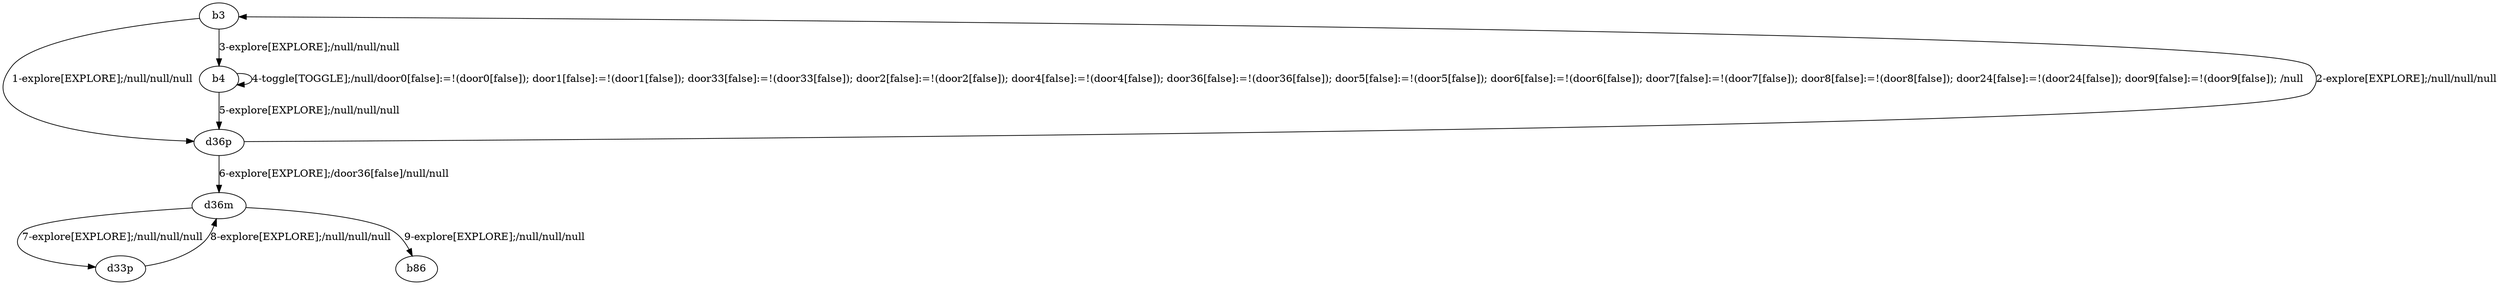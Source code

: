 # Total number of goals covered by this test: 1
# d33p --> d36m

digraph g {
"b3" -> "d36p" [label = "1-explore[EXPLORE];/null/null/null"];
"d36p" -> "b3" [label = "2-explore[EXPLORE];/null/null/null"];
"b3" -> "b4" [label = "3-explore[EXPLORE];/null/null/null"];
"b4" -> "b4" [label = "4-toggle[TOGGLE];/null/door0[false]:=!(door0[false]); door1[false]:=!(door1[false]); door33[false]:=!(door33[false]); door2[false]:=!(door2[false]); door4[false]:=!(door4[false]); door36[false]:=!(door36[false]); door5[false]:=!(door5[false]); door6[false]:=!(door6[false]); door7[false]:=!(door7[false]); door8[false]:=!(door8[false]); door24[false]:=!(door24[false]); door9[false]:=!(door9[false]); /null"];
"b4" -> "d36p" [label = "5-explore[EXPLORE];/null/null/null"];
"d36p" -> "d36m" [label = "6-explore[EXPLORE];/door36[false]/null/null"];
"d36m" -> "d33p" [label = "7-explore[EXPLORE];/null/null/null"];
"d33p" -> "d36m" [label = "8-explore[EXPLORE];/null/null/null"];
"d36m" -> "b86" [label = "9-explore[EXPLORE];/null/null/null"];
}
